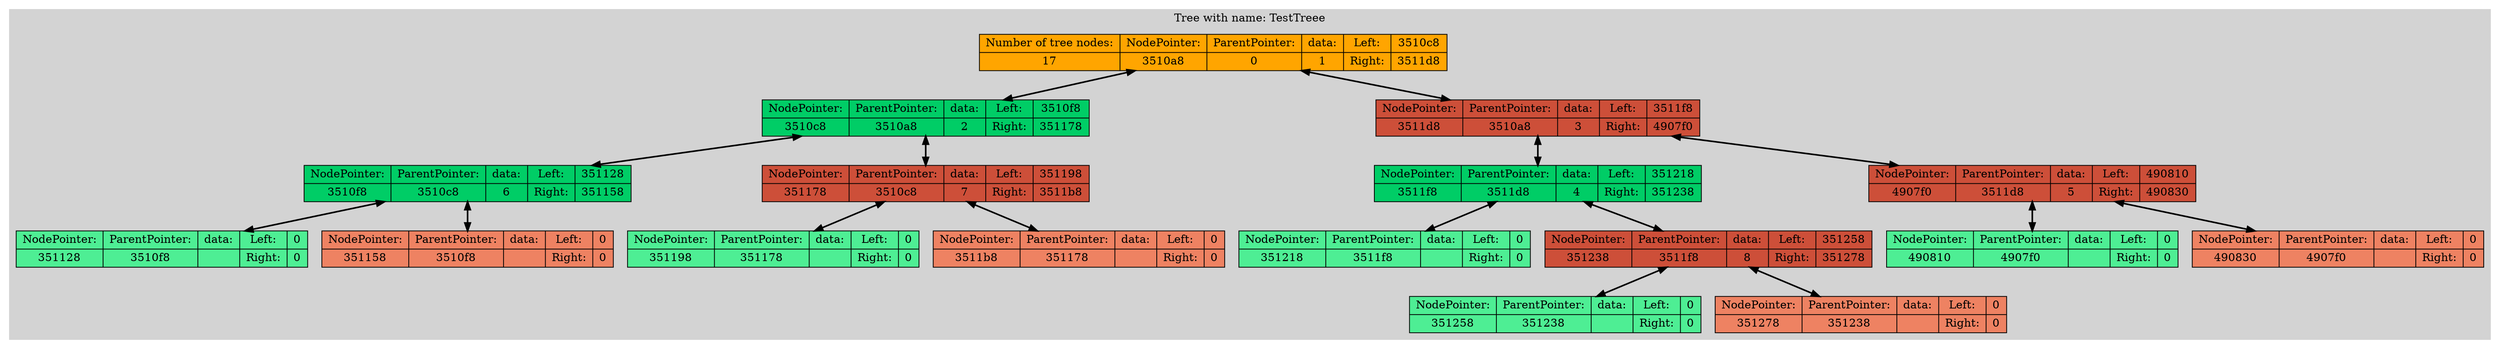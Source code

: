 digraph G{
rankdir=HR;
subgraph clusterlist {
style=filled;
color=lightgrey;
3477672 [shape=record, label="{Number of tree nodes: | 17} | {NodePointer:  | 3510a8} | {ParentPointer: | 0} | {data: | 1} | {Left: | Right:} | {3510c8 | 3511d8}",style="filled",fillcolor="orange"];
3477672->3477704[dir="both";style="bold"];
3477672->3477976[dir="both";style="bold"];
3477976 [shape=record, label="{NodePointer:  | 3511d8} | {ParentPointer: | 3510a8} | {data: | 3} | {Left: | Right:} | {3511f8 | 4907f0}",style="filled",fillcolor="tomato3"];
3477976->3478008[dir="both";style="bold"];
3477976->4786160[dir="both";style="bold"];
4786160 [shape=record, label="{NodePointer:  | 4907f0} | {ParentPointer: | 3511d8} | {data: | 5} | {Left: | Right:} | {490810 | 490830}",style="filled",fillcolor="tomato3"];
4786160->4786192[dir="both";style="bold"];
4786160->4786224[dir="both";style="bold"];
4786224 [shape=record, label="{NodePointer:  | 490830} | {ParentPointer: | 4907f0} | {data: | } | {Left: | Right:} | {0 | 0}",style="filled",fillcolor="salmon2"];
4786192 [shape=record, label="{NodePointer:  | 490810} | {ParentPointer: | 4907f0} | {data: | } | {Left: | Right:} | {0 | 0}",style="filled",fillcolor="seagreen2"];
3478008 [shape=record, label="{NodePointer:  | 3511f8} | {ParentPointer: | 3511d8} | {data: | 4} | {Left: | Right:} | {351218 | 351238}",style="filled",fillcolor="springgreen3"];
3478008->3478040[dir="both";style="bold"];
3478008->3478072[dir="both";style="bold"];
3478072 [shape=record, label="{NodePointer:  | 351238} | {ParentPointer: | 3511f8} | {data: | 8} | {Left: | Right:} | {351258 | 351278}",style="filled",fillcolor="tomato3"];
3478072->3478104[dir="both";style="bold"];
3478072->3478136[dir="both";style="bold"];
3478136 [shape=record, label="{NodePointer:  | 351278} | {ParentPointer: | 351238} | {data: | } | {Left: | Right:} | {0 | 0}",style="filled",fillcolor="salmon2"];
3478104 [shape=record, label="{NodePointer:  | 351258} | {ParentPointer: | 351238} | {data: | } | {Left: | Right:} | {0 | 0}",style="filled",fillcolor="seagreen2"];
3478040 [shape=record, label="{NodePointer:  | 351218} | {ParentPointer: | 3511f8} | {data: | } | {Left: | Right:} | {0 | 0}",style="filled",fillcolor="seagreen2"];
3477704 [shape=record, label="{NodePointer:  | 3510c8} | {ParentPointer: | 3510a8} | {data: | 2} | {Left: | Right:} | {3510f8 | 351178}",style="filled",fillcolor="springgreen3"];
3477704->3477752[dir="both";style="bold"];
3477704->3477880[dir="both";style="bold"];
3477880 [shape=record, label="{NodePointer:  | 351178} | {ParentPointer: | 3510c8} | {data: | 7} | {Left: | Right:} | {351198 | 3511b8}",style="filled",fillcolor="tomato3"];
3477880->3477912[dir="both";style="bold"];
3477880->3477944[dir="both";style="bold"];
3477944 [shape=record, label="{NodePointer:  | 3511b8} | {ParentPointer: | 351178} | {data: | } | {Left: | Right:} | {0 | 0}",style="filled",fillcolor="salmon2"];
3477912 [shape=record, label="{NodePointer:  | 351198} | {ParentPointer: | 351178} | {data: | } | {Left: | Right:} | {0 | 0}",style="filled",fillcolor="seagreen2"];
3477752 [shape=record, label="{NodePointer:  | 3510f8} | {ParentPointer: | 3510c8} | {data: | 6} | {Left: | Right:} | {351128 | 351158}",style="filled",fillcolor="springgreen3"];
3477752->3477800[dir="both";style="bold"];
3477752->3477848[dir="both";style="bold"];
3477848 [shape=record, label="{NodePointer:  | 351158} | {ParentPointer: | 3510f8} | {data: | } | {Left: | Right:} | {0 | 0}",style="filled",fillcolor="salmon2"];
3477800 [shape=record, label="{NodePointer:  | 351128} | {ParentPointer: | 3510f8} | {data: | } | {Left: | Right:} | {0 | 0}",style="filled",fillcolor="seagreen2"];
label = "Tree with name: TestTreee"}
}
